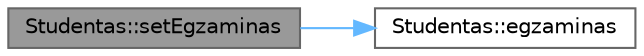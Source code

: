 digraph "Studentas::setEgzaminas"
{
 // INTERACTIVE_SVG=YES
 // LATEX_PDF_SIZE
  bgcolor="transparent";
  edge [fontname=Helvetica,fontsize=10,labelfontname=Helvetica,labelfontsize=10];
  node [fontname=Helvetica,fontsize=10,shape=box,height=0.2,width=0.4];
  rankdir="LR";
  Node1 [id="Node000001",label="Studentas::setEgzaminas",height=0.2,width=0.4,color="gray40", fillcolor="grey60", style="filled", fontcolor="black",tooltip=" "];
  Node1 -> Node2 [id="edge1_Node000001_Node000002",color="steelblue1",style="solid",tooltip=" "];
  Node2 [id="Node000002",label="Studentas::egzaminas",height=0.2,width=0.4,color="grey40", fillcolor="white", style="filled",URL="$class_studentas.html#a8ec75244e6c21cf5a6af9f6d02f20fa2",tooltip=" "];
}
